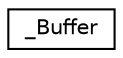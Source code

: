 digraph G
{
  edge [fontname="Helvetica",fontsize="10",labelfontname="Helvetica",labelfontsize="10"];
  node [fontname="Helvetica",fontsize="10",shape=record];
  rankdir=LR;
  Node1 [label="_Buffer",height=0.2,width=0.4,color="black", fillcolor="white", style="filled",URL="$d4/dc4/struct__Buffer.html"];
}

